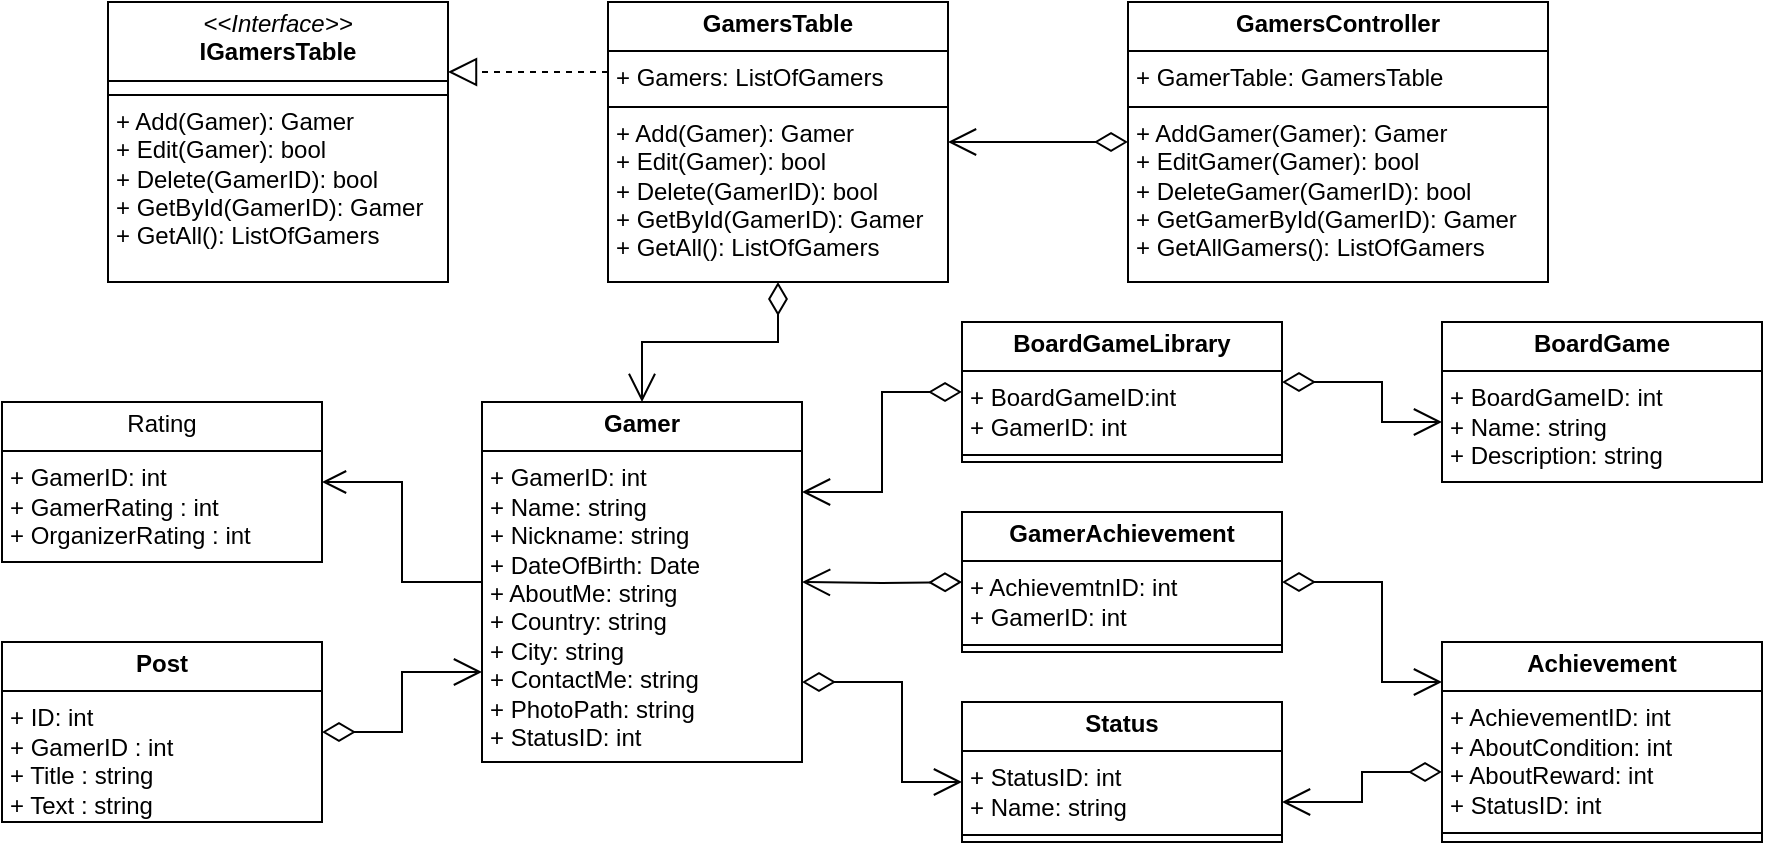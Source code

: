 <mxfile version="24.8.0">
  <diagram name="Page-1" id="Znelq4hGbChoTb0zUMEW">
    <mxGraphModel dx="2022" dy="1821" grid="1" gridSize="10" guides="1" tooltips="1" connect="1" arrows="1" fold="1" page="1" pageScale="1" pageWidth="827" pageHeight="1169" math="0" shadow="0">
      <root>
        <mxCell id="0" />
        <mxCell id="1" parent="0" />
        <mxCell id="u-PeWI92cw_HtkjGVOC9-124" value="&lt;p style=&quot;margin:0px;margin-top:4px;text-align:center;&quot;&gt;&lt;i&gt;&amp;lt;&amp;lt;Interface&amp;gt;&amp;gt;&lt;/i&gt;&lt;br&gt;&lt;b&gt;IGamersTable&lt;/b&gt;&lt;/p&gt;&lt;hr size=&quot;1&quot; style=&quot;border-style:solid;&quot;&gt;&lt;hr size=&quot;1&quot; style=&quot;border-style:solid;&quot;&gt;&lt;p style=&quot;margin:0px;margin-left:4px;&quot;&gt;+ Add(Gamer): Gamer&lt;/p&gt;&lt;p style=&quot;margin:0px;margin-left:4px;&quot;&gt;+ Edit(Gamer): bool&lt;/p&gt;&lt;p style=&quot;margin:0px;margin-left:4px;&quot;&gt;+ Delete(GamerID): bool&lt;br&gt;&lt;/p&gt;&lt;p style=&quot;margin:0px;margin-left:4px;&quot;&gt;+ GetById(GamerID): Gamer&lt;/p&gt;&lt;p style=&quot;margin:0px;margin-left:4px;&quot;&gt;+ GetAll(): ListOfGamers&lt;/p&gt;&lt;p style=&quot;margin:0px;margin-left:4px;&quot;&gt;&lt;/p&gt;" style="verticalAlign=top;align=left;overflow=fill;html=1;whiteSpace=wrap;" vertex="1" parent="1">
          <mxGeometry x="-307" y="-240" width="170" height="140" as="geometry" />
        </mxCell>
        <mxCell id="u-PeWI92cw_HtkjGVOC9-125" value="&lt;p style=&quot;margin:0px;margin-top:4px;text-align:center;&quot;&gt;&lt;b&gt;GamersTable&lt;/b&gt;&lt;/p&gt;&lt;hr size=&quot;1&quot; style=&quot;border-style:solid;&quot;&gt;&lt;p style=&quot;margin:0px;margin-left:4px;&quot;&gt;+ Gamers: ListOfGamers&lt;br&gt;&lt;/p&gt;&lt;hr size=&quot;1&quot; style=&quot;border-style:solid;&quot;&gt;&lt;p style=&quot;margin:0px;margin-left:4px;&quot;&gt;+ Add(Gamer): Gamer&lt;/p&gt;&lt;p style=&quot;margin:0px;margin-left:4px;&quot;&gt;+ Edit(Gamer): bool&lt;/p&gt;&lt;p style=&quot;margin:0px;margin-left:4px;&quot;&gt;+ Delete(GamerID): bool&lt;br&gt;&lt;/p&gt;&lt;p style=&quot;margin:0px;margin-left:4px;&quot;&gt;+ GetById(GamerID): Gamer&lt;/p&gt;&lt;p style=&quot;margin:0px;margin-left:4px;&quot;&gt;+ GetAll(): ListOfGamers&lt;/p&gt;" style="verticalAlign=top;align=left;overflow=fill;html=1;whiteSpace=wrap;" vertex="1" parent="1">
          <mxGeometry x="-57" y="-240" width="170" height="140" as="geometry" />
        </mxCell>
        <mxCell id="u-PeWI92cw_HtkjGVOC9-126" value="&lt;p style=&quot;margin:0px;margin-top:4px;text-align:center;&quot;&gt;&lt;b&gt;GamersController&lt;/b&gt;&lt;/p&gt;&lt;hr size=&quot;1&quot; style=&quot;border-style:solid;&quot;&gt;&lt;p style=&quot;margin:0px;margin-left:4px;&quot;&gt;+ GamerTable: GamersTable&lt;/p&gt;&lt;hr size=&quot;1&quot; style=&quot;border-style:solid;&quot;&gt;&lt;p style=&quot;margin:0px;margin-left:4px;&quot;&gt;+ AddGamer(Gamer): Gamer&lt;/p&gt;&lt;p style=&quot;margin:0px;margin-left:4px;&quot;&gt;+ EditGamer(Gamer): bool&lt;/p&gt;&lt;p style=&quot;margin:0px;margin-left:4px;&quot;&gt;+ DeleteGamer(GamerID): bool&lt;br&gt;&lt;/p&gt;&lt;p style=&quot;margin:0px;margin-left:4px;&quot;&gt;+ GetGamerById(GamerID): Gamer&lt;/p&gt;&lt;p style=&quot;margin:0px;margin-left:4px;&quot;&gt;+ GetAllGamers(): ListOfGamers&lt;/p&gt;&lt;p style=&quot;margin:0px;margin-left:4px;&quot;&gt;&lt;/p&gt;" style="verticalAlign=top;align=left;overflow=fill;html=1;whiteSpace=wrap;" vertex="1" parent="1">
          <mxGeometry x="203" y="-240" width="210" height="140" as="geometry" />
        </mxCell>
        <mxCell id="u-PeWI92cw_HtkjGVOC9-139" style="edgeStyle=orthogonalEdgeStyle;rounded=0;orthogonalLoop=1;jettySize=auto;html=1;entryX=1;entryY=0.5;entryDx=0;entryDy=0;endArrow=open;endFill=0;endSize=10;startSize=6;" edge="1" parent="1" source="u-PeWI92cw_HtkjGVOC9-127" target="u-PeWI92cw_HtkjGVOC9-134">
          <mxGeometry relative="1" as="geometry" />
        </mxCell>
        <mxCell id="u-PeWI92cw_HtkjGVOC9-127" value="&lt;p style=&quot;margin:0px;margin-top:4px;text-align:center;&quot;&gt;&lt;b&gt;Gamer&lt;/b&gt;&lt;/p&gt;&lt;hr size=&quot;1&quot; style=&quot;border-style:solid;&quot;&gt;&lt;p style=&quot;margin:0px;margin-left:4px;&quot;&gt;+ GamerID: int&lt;/p&gt;&lt;p style=&quot;margin:0px;margin-left:4px;&quot;&gt;+ Name: string&lt;/p&gt;&lt;p style=&quot;margin:0px;margin-left:4px;&quot;&gt;+ Nickname: string&lt;/p&gt;&lt;p style=&quot;margin:0px;margin-left:4px;&quot;&gt;+ DateOfBirth: Date&lt;/p&gt;&lt;p style=&quot;margin:0px;margin-left:4px;&quot;&gt;+ AboutMe: string&lt;/p&gt;&lt;p style=&quot;margin:0px;margin-left:4px;&quot;&gt;+ Country: string&lt;/p&gt;&lt;p style=&quot;margin:0px;margin-left:4px;&quot;&gt;+ City: string&lt;/p&gt;&lt;p style=&quot;margin:0px;margin-left:4px;&quot;&gt;+ ContactMe: string&lt;/p&gt;&lt;p style=&quot;margin:0px;margin-left:4px;&quot;&gt;+ PhotoPath: string&lt;/p&gt;&lt;p style=&quot;margin:0px;margin-left:4px;&quot;&gt;+ StatusID: int&lt;br&gt;&lt;/p&gt;&lt;hr size=&quot;1&quot; style=&quot;border-style:solid;&quot;&gt;&lt;p style=&quot;margin:0px;margin-left:4px;&quot;&gt;+ method(): Type&lt;/p&gt;" style="verticalAlign=top;align=left;overflow=fill;html=1;whiteSpace=wrap;" vertex="1" parent="1">
          <mxGeometry x="-120" y="-40" width="160" height="180" as="geometry" />
        </mxCell>
        <mxCell id="u-PeWI92cw_HtkjGVOC9-128" value="&lt;p style=&quot;margin:0px;margin-top:4px;text-align:center;&quot;&gt;&lt;b&gt;Status&lt;/b&gt;&lt;/p&gt;&lt;hr size=&quot;1&quot; style=&quot;border-style:solid;&quot;&gt;&lt;p style=&quot;margin:0px;margin-left:4px;&quot;&gt;+ StatusID: int&lt;/p&gt;&lt;p style=&quot;margin:0px;margin-left:4px;&quot;&gt;+ Name: string&lt;br&gt;&lt;/p&gt;&lt;hr size=&quot;1&quot; style=&quot;border-style:solid;&quot;&gt;&lt;p style=&quot;margin:0px;margin-left:4px;&quot;&gt;+ method(): Type&lt;/p&gt;" style="verticalAlign=top;align=left;overflow=fill;html=1;whiteSpace=wrap;" vertex="1" parent="1">
          <mxGeometry x="120" y="110" width="160" height="70" as="geometry" />
        </mxCell>
        <mxCell id="u-PeWI92cw_HtkjGVOC9-129" value="&lt;p style=&quot;margin:0px;margin-top:4px;text-align:center;&quot;&gt;&lt;b&gt;GamerAchievement&lt;/b&gt;&lt;/p&gt;&lt;hr size=&quot;1&quot; style=&quot;border-style:solid;&quot;&gt;&lt;p style=&quot;margin:0px;margin-left:4px;&quot;&gt;+ AchievemtnID: int&lt;/p&gt;&lt;p style=&quot;margin:0px;margin-left:4px;&quot;&gt;+ GamerID: int&lt;br&gt;&lt;/p&gt;&lt;hr size=&quot;1&quot; style=&quot;border-style:solid;&quot;&gt;&lt;p style=&quot;margin:0px;margin-left:4px;&quot;&gt;+ method(): Type&lt;/p&gt;" style="verticalAlign=top;align=left;overflow=fill;html=1;whiteSpace=wrap;" vertex="1" parent="1">
          <mxGeometry x="120" y="15" width="160" height="70" as="geometry" />
        </mxCell>
        <mxCell id="u-PeWI92cw_HtkjGVOC9-130" value="&lt;p style=&quot;margin:0px;margin-top:4px;text-align:center;&quot;&gt;&lt;b&gt;Achievement&lt;/b&gt;&lt;/p&gt;&lt;hr size=&quot;1&quot; style=&quot;border-style:solid;&quot;&gt;&lt;p style=&quot;margin:0px;margin-left:4px;&quot;&gt;+ AchievementID: int&lt;/p&gt;&lt;p style=&quot;margin:0px;margin-left:4px;&quot;&gt;+ AboutCondition: int&lt;/p&gt;&lt;p style=&quot;margin:0px;margin-left:4px;&quot;&gt;+ AboutReward: int&lt;/p&gt;&lt;p style=&quot;margin:0px;margin-left:4px;&quot;&gt;+ StatusID: int&lt;br&gt;&lt;/p&gt;&lt;hr size=&quot;1&quot; style=&quot;border-style:solid;&quot;&gt;&lt;p style=&quot;margin:0px;margin-left:4px;&quot;&gt;+ method(): Type&lt;/p&gt;" style="verticalAlign=top;align=left;overflow=fill;html=1;whiteSpace=wrap;" vertex="1" parent="1">
          <mxGeometry x="360" y="80" width="160" height="100" as="geometry" />
        </mxCell>
        <mxCell id="u-PeWI92cw_HtkjGVOC9-131" value="&lt;p style=&quot;margin:0px;margin-top:4px;text-align:center;&quot;&gt;&lt;b&gt;BoardGameLibrary&lt;/b&gt;&lt;/p&gt;&lt;hr size=&quot;1&quot; style=&quot;border-style:solid;&quot;&gt;&lt;p style=&quot;margin:0px;margin-left:4px;&quot;&gt;+ BoardGameID:int&lt;/p&gt;&lt;p style=&quot;margin:0px;margin-left:4px;&quot;&gt;+ GamerID: int&lt;br&gt;&lt;/p&gt;&lt;hr size=&quot;1&quot; style=&quot;border-style:solid;&quot;&gt;&lt;p style=&quot;margin:0px;margin-left:4px;&quot;&gt;+ method(): Type&lt;/p&gt;" style="verticalAlign=top;align=left;overflow=fill;html=1;whiteSpace=wrap;" vertex="1" parent="1">
          <mxGeometry x="120" y="-80" width="160" height="70" as="geometry" />
        </mxCell>
        <mxCell id="u-PeWI92cw_HtkjGVOC9-132" value="&lt;p style=&quot;margin:0px;margin-top:4px;text-align:center;&quot;&gt;&lt;b&gt;BoardGame&lt;/b&gt;&lt;/p&gt;&lt;hr size=&quot;1&quot; style=&quot;border-style:solid;&quot;&gt;&lt;p style=&quot;margin:0px;margin-left:4px;&quot;&gt;+ BoardGameID: int&lt;/p&gt;&lt;p style=&quot;margin:0px;margin-left:4px;&quot;&gt;+ Name: string&lt;/p&gt;&lt;p style=&quot;margin:0px;margin-left:4px;&quot;&gt;+ Description: string&lt;br&gt;&lt;/p&gt;&lt;hr size=&quot;1&quot; style=&quot;border-style:solid;&quot;&gt;&lt;p style=&quot;margin:0px;margin-left:4px;&quot;&gt;+ method(): Type&lt;/p&gt;" style="verticalAlign=top;align=left;overflow=fill;html=1;whiteSpace=wrap;" vertex="1" parent="1">
          <mxGeometry x="360" y="-80" width="160" height="80" as="geometry" />
        </mxCell>
        <mxCell id="u-PeWI92cw_HtkjGVOC9-133" value="&lt;p style=&quot;margin:0px;margin-top:4px;text-align:center;&quot;&gt;&lt;b&gt;Post&lt;/b&gt;&lt;/p&gt;&lt;hr size=&quot;1&quot; style=&quot;border-style:solid;&quot;&gt;&lt;p style=&quot;margin:0px;margin-left:4px;&quot;&gt;+ ID: int&lt;/p&gt;&lt;p style=&quot;margin:0px;margin-left:4px;&quot;&gt;+ GamerID : int&lt;/p&gt;&lt;p style=&quot;margin:0px;margin-left:4px;&quot;&gt;+ Title : string&lt;/p&gt;&lt;p style=&quot;margin:0px;margin-left:4px;&quot;&gt;+ Text : string&lt;br&gt;&lt;/p&gt;&lt;hr size=&quot;1&quot; style=&quot;border-style:solid;&quot;&gt;" style="verticalAlign=top;align=left;overflow=fill;html=1;whiteSpace=wrap;" vertex="1" parent="1">
          <mxGeometry x="-360" y="80" width="160" height="90" as="geometry" />
        </mxCell>
        <mxCell id="u-PeWI92cw_HtkjGVOC9-134" value="&lt;p style=&quot;margin:0px;margin-top:4px;text-align:center;&quot;&gt;Rating&lt;/p&gt;&lt;hr size=&quot;1&quot; style=&quot;border-style:solid;&quot;&gt;&lt;p style=&quot;margin:0px;margin-left:4px;&quot;&gt;+ GamerID: int&lt;/p&gt;&lt;p style=&quot;margin:0px;margin-left:4px;&quot;&gt;+ GamerRating : int&lt;/p&gt;&lt;p style=&quot;margin:0px;margin-left:4px;&quot;&gt;+ OrganizerRating : int&lt;br&gt;&lt;/p&gt;&lt;hr size=&quot;1&quot; style=&quot;border-style:solid;&quot;&gt;" style="verticalAlign=top;align=left;overflow=fill;html=1;whiteSpace=wrap;" vertex="1" parent="1">
          <mxGeometry x="-360" y="-40" width="160" height="80" as="geometry" />
        </mxCell>
        <mxCell id="u-PeWI92cw_HtkjGVOC9-137" value="" style="endArrow=block;dashed=1;endFill=0;endSize=12;html=1;rounded=0;exitX=0;exitY=0.25;exitDx=0;exitDy=0;entryX=1;entryY=0.25;entryDx=0;entryDy=0;" edge="1" parent="1" source="u-PeWI92cw_HtkjGVOC9-125" target="u-PeWI92cw_HtkjGVOC9-124">
          <mxGeometry width="160" relative="1" as="geometry">
            <mxPoint x="533" y="-60" as="sourcePoint" />
            <mxPoint x="-157" y="-150" as="targetPoint" />
          </mxGeometry>
        </mxCell>
        <mxCell id="u-PeWI92cw_HtkjGVOC9-138" value="" style="endArrow=open;html=1;endSize=12;startArrow=diamondThin;startSize=14;startFill=0;edgeStyle=orthogonalEdgeStyle;align=left;verticalAlign=bottom;rounded=0;exitX=1;exitY=0.5;exitDx=0;exitDy=0;entryX=0;entryY=0.75;entryDx=0;entryDy=0;" edge="1" parent="1" source="u-PeWI92cw_HtkjGVOC9-133" target="u-PeWI92cw_HtkjGVOC9-127">
          <mxGeometry x="-1" y="3" relative="1" as="geometry">
            <mxPoint x="-130" y="230" as="sourcePoint" />
            <mxPoint x="30" y="230" as="targetPoint" />
          </mxGeometry>
        </mxCell>
        <mxCell id="u-PeWI92cw_HtkjGVOC9-140" value="" style="endArrow=open;html=1;endSize=12;startArrow=diamondThin;startSize=14;startFill=0;edgeStyle=orthogonalEdgeStyle;align=left;verticalAlign=bottom;rounded=0;entryX=1;entryY=0.25;entryDx=0;entryDy=0;" edge="1" parent="1" source="u-PeWI92cw_HtkjGVOC9-131" target="u-PeWI92cw_HtkjGVOC9-127">
          <mxGeometry x="-1" y="3" relative="1" as="geometry">
            <mxPoint x="-50" y="250" as="sourcePoint" />
            <mxPoint x="30" y="220" as="targetPoint" />
          </mxGeometry>
        </mxCell>
        <mxCell id="u-PeWI92cw_HtkjGVOC9-141" value="" style="endArrow=open;html=1;endSize=12;startArrow=diamondThin;startSize=14;startFill=0;edgeStyle=orthogonalEdgeStyle;align=left;verticalAlign=bottom;rounded=0;" edge="1" parent="1" target="u-PeWI92cw_HtkjGVOC9-127">
          <mxGeometry x="-1" y="3" relative="1" as="geometry">
            <mxPoint x="120" y="50" as="sourcePoint" />
            <mxPoint x="50" y="15" as="targetPoint" />
          </mxGeometry>
        </mxCell>
        <mxCell id="u-PeWI92cw_HtkjGVOC9-142" value="" style="endArrow=open;html=1;endSize=12;startArrow=diamondThin;startSize=14;startFill=0;edgeStyle=orthogonalEdgeStyle;align=left;verticalAlign=bottom;rounded=0;" edge="1" parent="1" source="u-PeWI92cw_HtkjGVOC9-127" target="u-PeWI92cw_HtkjGVOC9-128">
          <mxGeometry x="-1" y="3" relative="1" as="geometry">
            <mxPoint x="130" y="85" as="sourcePoint" />
            <mxPoint x="50" y="60" as="targetPoint" />
            <Array as="points">
              <mxPoint x="90" y="100" />
              <mxPoint x="90" y="150" />
            </Array>
          </mxGeometry>
        </mxCell>
        <mxCell id="u-PeWI92cw_HtkjGVOC9-146" value="" style="endArrow=open;html=1;endSize=12;startArrow=diamondThin;startSize=14;startFill=0;edgeStyle=orthogonalEdgeStyle;align=left;verticalAlign=bottom;rounded=0;" edge="1" parent="1" source="u-PeWI92cw_HtkjGVOC9-130" target="u-PeWI92cw_HtkjGVOC9-128">
          <mxGeometry x="-1" y="3" relative="1" as="geometry">
            <mxPoint x="50" y="110" as="sourcePoint" />
            <mxPoint x="130" y="160" as="targetPoint" />
            <Array as="points">
              <mxPoint x="320" y="145" />
              <mxPoint x="320" y="160" />
            </Array>
          </mxGeometry>
        </mxCell>
        <mxCell id="u-PeWI92cw_HtkjGVOC9-148" value="" style="endArrow=open;html=1;endSize=12;startArrow=diamondThin;startSize=14;startFill=0;edgeStyle=orthogonalEdgeStyle;align=left;verticalAlign=bottom;rounded=0;" edge="1" parent="1" source="u-PeWI92cw_HtkjGVOC9-129" target="u-PeWI92cw_HtkjGVOC9-130">
          <mxGeometry x="-1" y="3" relative="1" as="geometry">
            <mxPoint x="370" y="155" as="sourcePoint" />
            <mxPoint x="350" y="230" as="targetPoint" />
            <Array as="points">
              <mxPoint x="330" y="50" />
              <mxPoint x="330" y="100" />
            </Array>
          </mxGeometry>
        </mxCell>
        <mxCell id="u-PeWI92cw_HtkjGVOC9-149" value="" style="endArrow=open;html=1;endSize=12;startArrow=diamondThin;startSize=14;startFill=0;edgeStyle=orthogonalEdgeStyle;align=left;verticalAlign=bottom;rounded=0;" edge="1" parent="1" source="u-PeWI92cw_HtkjGVOC9-131" target="u-PeWI92cw_HtkjGVOC9-132">
          <mxGeometry x="-1" y="3" relative="1" as="geometry">
            <mxPoint x="280" y="-50" as="sourcePoint" />
            <mxPoint x="360" as="targetPoint" />
            <Array as="points">
              <mxPoint x="330" y="-50" />
              <mxPoint x="330" y="-30" />
            </Array>
          </mxGeometry>
        </mxCell>
        <mxCell id="u-PeWI92cw_HtkjGVOC9-152" value="" style="endArrow=open;html=1;endSize=12;startArrow=diamondThin;startSize=14;startFill=0;edgeStyle=orthogonalEdgeStyle;align=left;verticalAlign=bottom;rounded=0;" edge="1" parent="1" source="u-PeWI92cw_HtkjGVOC9-126" target="u-PeWI92cw_HtkjGVOC9-125">
          <mxGeometry x="-1" y="3" relative="1" as="geometry">
            <mxPoint x="203" y="65" as="sourcePoint" />
            <mxPoint x="123" y="115" as="targetPoint" />
          </mxGeometry>
        </mxCell>
        <mxCell id="u-PeWI92cw_HtkjGVOC9-153" value="" style="endArrow=open;html=1;endSize=12;startArrow=diamondThin;startSize=14;startFill=0;edgeStyle=orthogonalEdgeStyle;align=left;verticalAlign=bottom;rounded=0;" edge="1" parent="1" source="u-PeWI92cw_HtkjGVOC9-125" target="u-PeWI92cw_HtkjGVOC9-127">
          <mxGeometry x="-1" y="3" relative="1" as="geometry">
            <mxPoint x="40" y="-130" as="sourcePoint" />
            <mxPoint x="50" y="15" as="targetPoint" />
          </mxGeometry>
        </mxCell>
      </root>
    </mxGraphModel>
  </diagram>
</mxfile>
